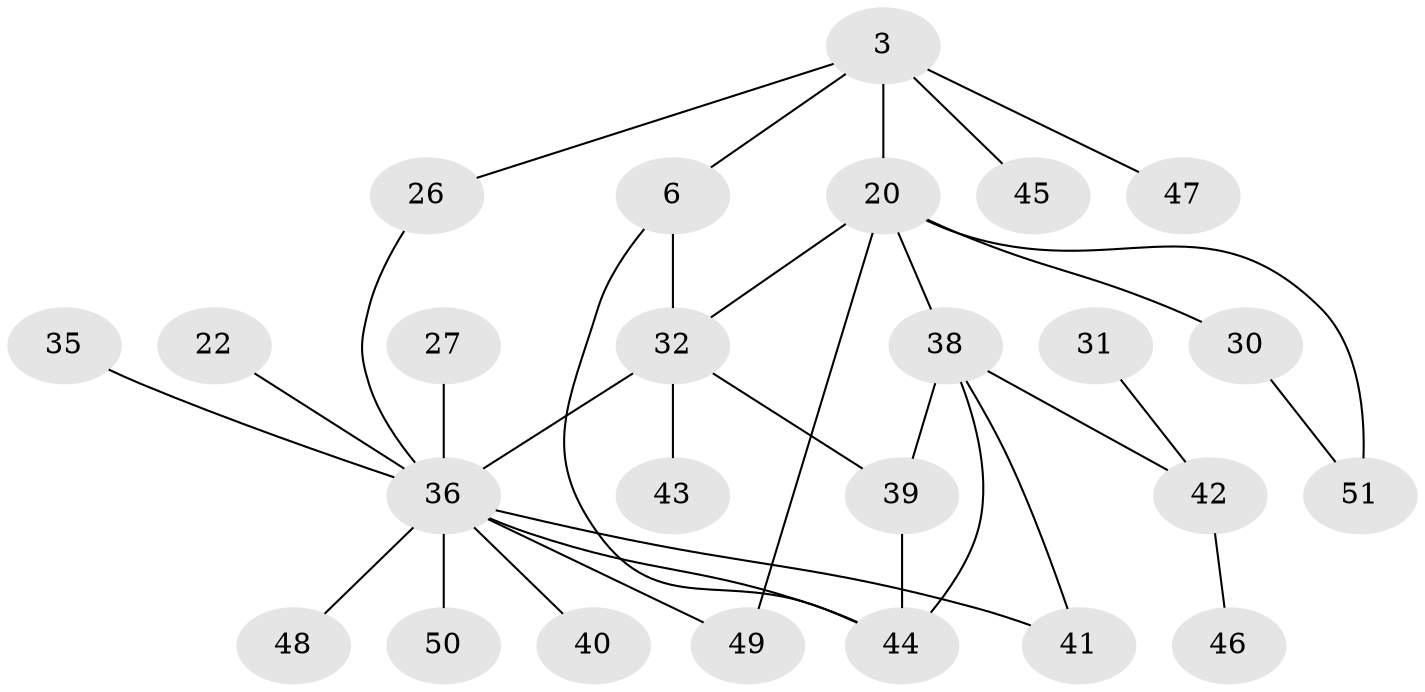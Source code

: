 // original degree distribution, {4: 0.17647058823529413, 6: 0.0196078431372549, 7: 0.0196078431372549, 3: 0.19607843137254902, 2: 0.3137254901960784, 5: 0.0392156862745098, 8: 0.0196078431372549, 1: 0.21568627450980393}
// Generated by graph-tools (version 1.1) at 2025/41/03/09/25 04:41:23]
// undirected, 25 vertices, 33 edges
graph export_dot {
graph [start="1"]
  node [color=gray90,style=filled];
  3;
  6;
  20 [super="+17+2+11"];
  22;
  26;
  27;
  30;
  31;
  32 [super="+15+28"];
  35;
  36 [super="+34"];
  38 [super="+5+33"];
  39;
  40 [super="+16"];
  41 [super="+29"];
  42 [super="+37"];
  43;
  44 [super="+14"];
  45;
  46;
  47 [super="+18"];
  48;
  49 [super="+12"];
  50 [super="+19"];
  51 [super="+25"];
  3 -- 6;
  3 -- 26;
  3 -- 45;
  3 -- 20 [weight=3];
  3 -- 47;
  6 -- 44;
  6 -- 32;
  20 -- 32 [weight=3];
  20 -- 38 [weight=2];
  20 -- 51 [weight=3];
  20 -- 30;
  20 -- 49;
  22 -- 36;
  26 -- 36;
  27 -- 36;
  30 -- 51;
  31 -- 42;
  32 -- 43;
  32 -- 39;
  32 -- 36;
  35 -- 36;
  36 -- 50 [weight=2];
  36 -- 44;
  36 -- 41;
  36 -- 48;
  36 -- 49;
  36 -- 40;
  38 -- 44;
  38 -- 41 [weight=2];
  38 -- 39;
  38 -- 42 [weight=2];
  39 -- 44 [weight=2];
  42 -- 46;
}
